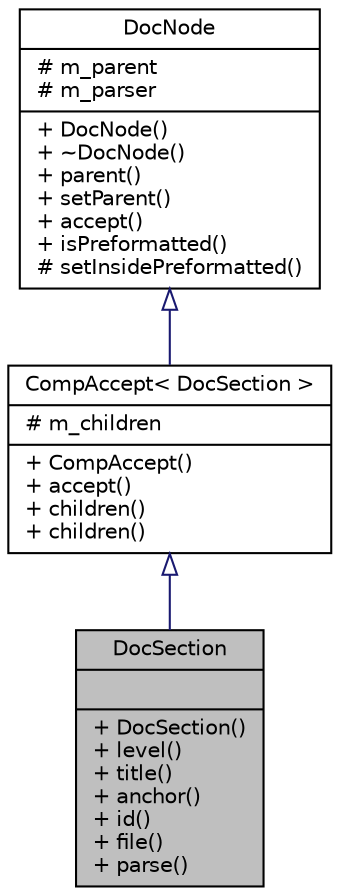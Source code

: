 digraph "DocSection"
{
 // LATEX_PDF_SIZE
  edge [fontname="Helvetica",fontsize="10",labelfontname="Helvetica",labelfontsize="10"];
  node [fontname="Helvetica",fontsize="10",shape=record];
  Node1 [label="{DocSection\n||+ DocSection()\l+ level()\l+ title()\l+ anchor()\l+ id()\l+ file()\l+ parse()\l}",height=0.2,width=0.4,color="black", fillcolor="grey75", style="filled", fontcolor="black",tooltip=" "];
  Node2 -> Node1 [dir="back",color="midnightblue",fontsize="10",style="solid",arrowtail="onormal"];
  Node2 [label="{CompAccept\< DocSection \>\n|# m_children\l|+ CompAccept()\l+ accept()\l+ children()\l+ children()\l}",height=0.2,width=0.4,color="black", fillcolor="white", style="filled",URL="$classCompAccept.html",tooltip=" "];
  Node3 -> Node2 [dir="back",color="midnightblue",fontsize="10",style="solid",arrowtail="onormal"];
  Node3 [label="{DocNode\n|# m_parent\l# m_parser\l|+ DocNode()\l+ ~DocNode()\l+ parent()\l+ setParent()\l+ accept()\l+ isPreformatted()\l# setInsidePreformatted()\l}",height=0.2,width=0.4,color="black", fillcolor="white", style="filled",URL="$classDocNode.html",tooltip=" "];
}
